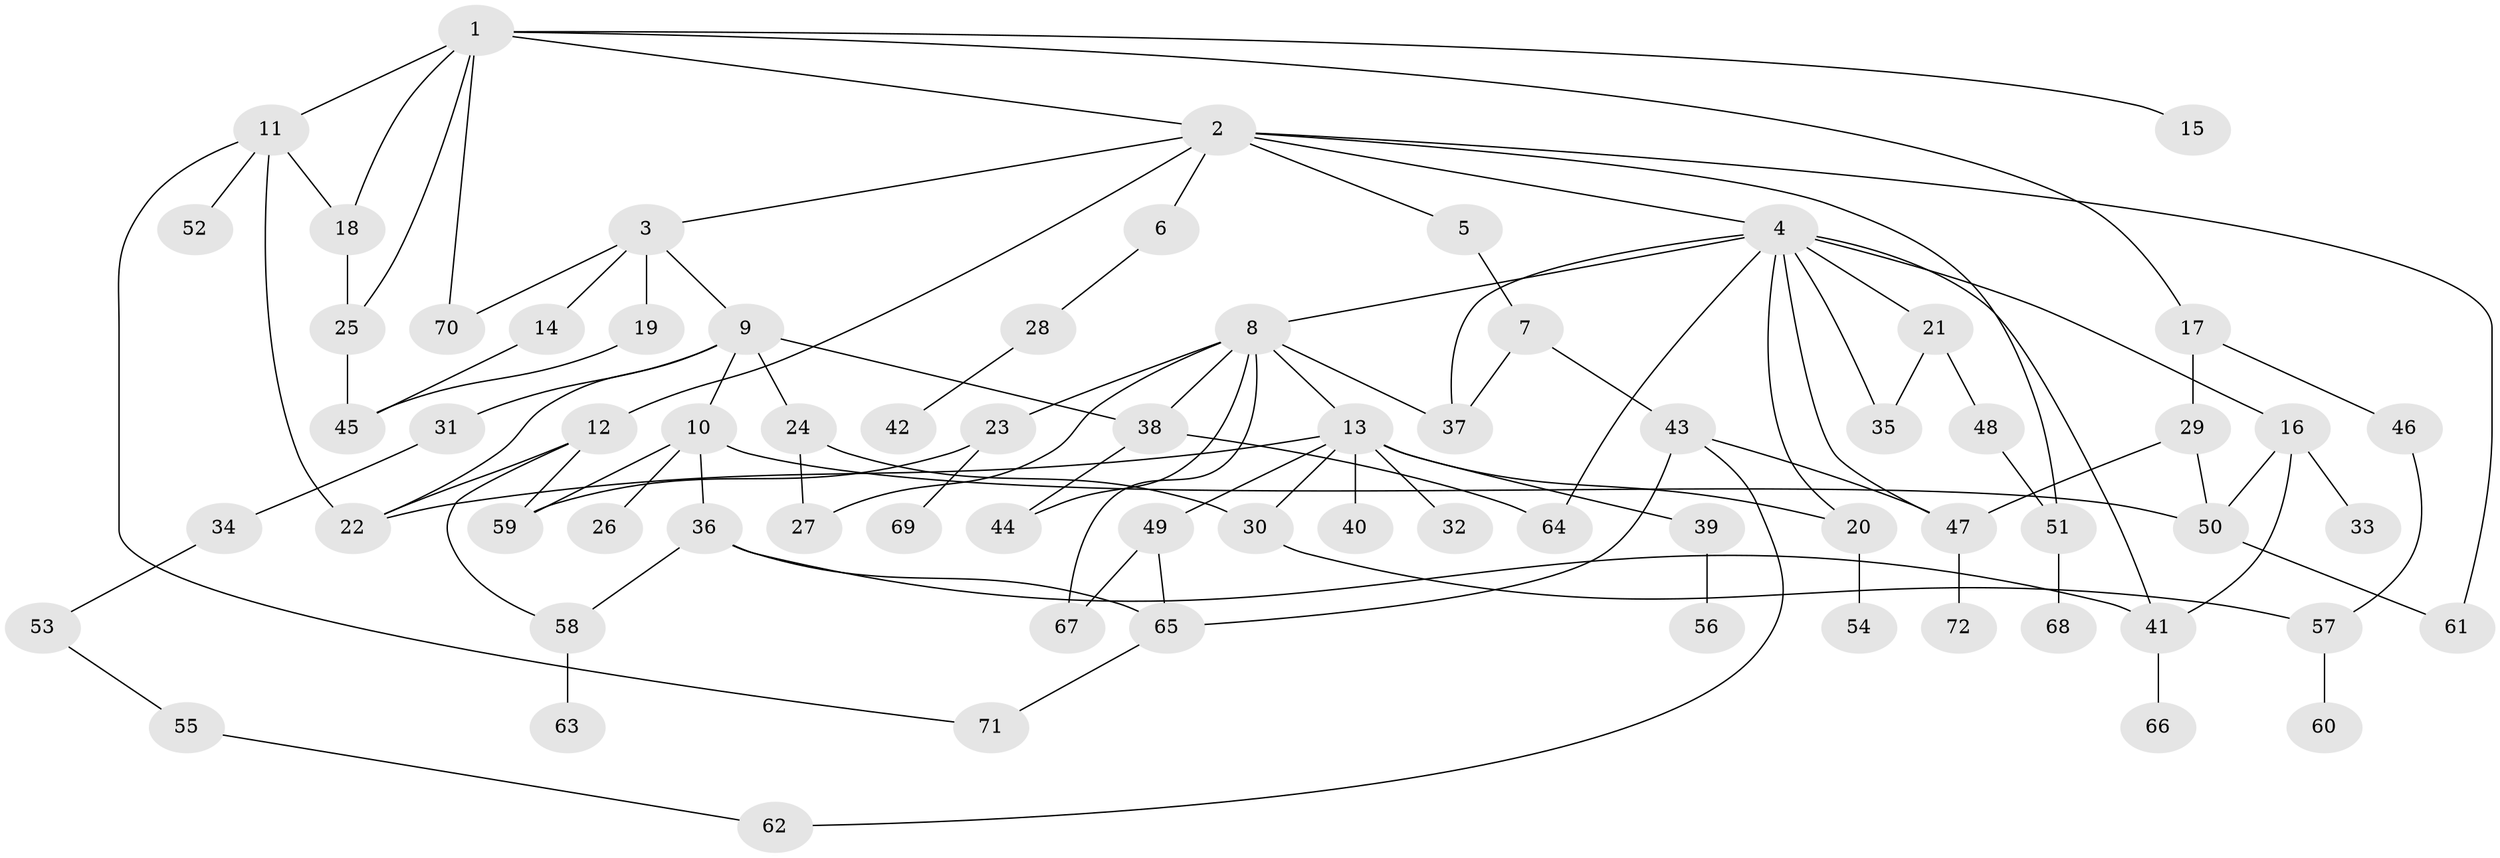// Generated by graph-tools (version 1.1) at 2025/41/03/09/25 04:41:10]
// undirected, 72 vertices, 105 edges
graph export_dot {
graph [start="1"]
  node [color=gray90,style=filled];
  1;
  2;
  3;
  4;
  5;
  6;
  7;
  8;
  9;
  10;
  11;
  12;
  13;
  14;
  15;
  16;
  17;
  18;
  19;
  20;
  21;
  22;
  23;
  24;
  25;
  26;
  27;
  28;
  29;
  30;
  31;
  32;
  33;
  34;
  35;
  36;
  37;
  38;
  39;
  40;
  41;
  42;
  43;
  44;
  45;
  46;
  47;
  48;
  49;
  50;
  51;
  52;
  53;
  54;
  55;
  56;
  57;
  58;
  59;
  60;
  61;
  62;
  63;
  64;
  65;
  66;
  67;
  68;
  69;
  70;
  71;
  72;
  1 -- 2;
  1 -- 11;
  1 -- 15;
  1 -- 17;
  1 -- 18;
  1 -- 25;
  1 -- 70;
  2 -- 3;
  2 -- 4;
  2 -- 5;
  2 -- 6;
  2 -- 12;
  2 -- 61;
  2 -- 51;
  3 -- 9;
  3 -- 14;
  3 -- 19;
  3 -- 70;
  4 -- 8;
  4 -- 16;
  4 -- 21;
  4 -- 37;
  4 -- 41;
  4 -- 64;
  4 -- 20;
  4 -- 47;
  4 -- 35;
  5 -- 7;
  6 -- 28;
  7 -- 43;
  7 -- 37;
  8 -- 13;
  8 -- 23;
  8 -- 38;
  8 -- 44;
  8 -- 67;
  8 -- 27;
  8 -- 37;
  9 -- 10;
  9 -- 24;
  9 -- 31;
  9 -- 22;
  9 -- 38;
  10 -- 26;
  10 -- 36;
  10 -- 50;
  10 -- 59;
  11 -- 52;
  11 -- 71;
  11 -- 18;
  11 -- 22;
  12 -- 58;
  12 -- 59;
  12 -- 22;
  13 -- 20;
  13 -- 22;
  13 -- 30;
  13 -- 32;
  13 -- 39;
  13 -- 40;
  13 -- 49;
  14 -- 45;
  16 -- 33;
  16 -- 50;
  16 -- 41;
  17 -- 29;
  17 -- 46;
  18 -- 25;
  19 -- 45;
  20 -- 54;
  21 -- 35;
  21 -- 48;
  23 -- 69;
  23 -- 59;
  24 -- 27;
  24 -- 30;
  25 -- 45;
  28 -- 42;
  29 -- 47;
  29 -- 50;
  30 -- 57;
  31 -- 34;
  34 -- 53;
  36 -- 65;
  36 -- 41;
  36 -- 58;
  38 -- 44;
  38 -- 64;
  39 -- 56;
  41 -- 66;
  43 -- 62;
  43 -- 65;
  43 -- 47;
  46 -- 57;
  47 -- 72;
  48 -- 51;
  49 -- 67;
  49 -- 65;
  50 -- 61;
  51 -- 68;
  53 -- 55;
  55 -- 62;
  57 -- 60;
  58 -- 63;
  65 -- 71;
}
